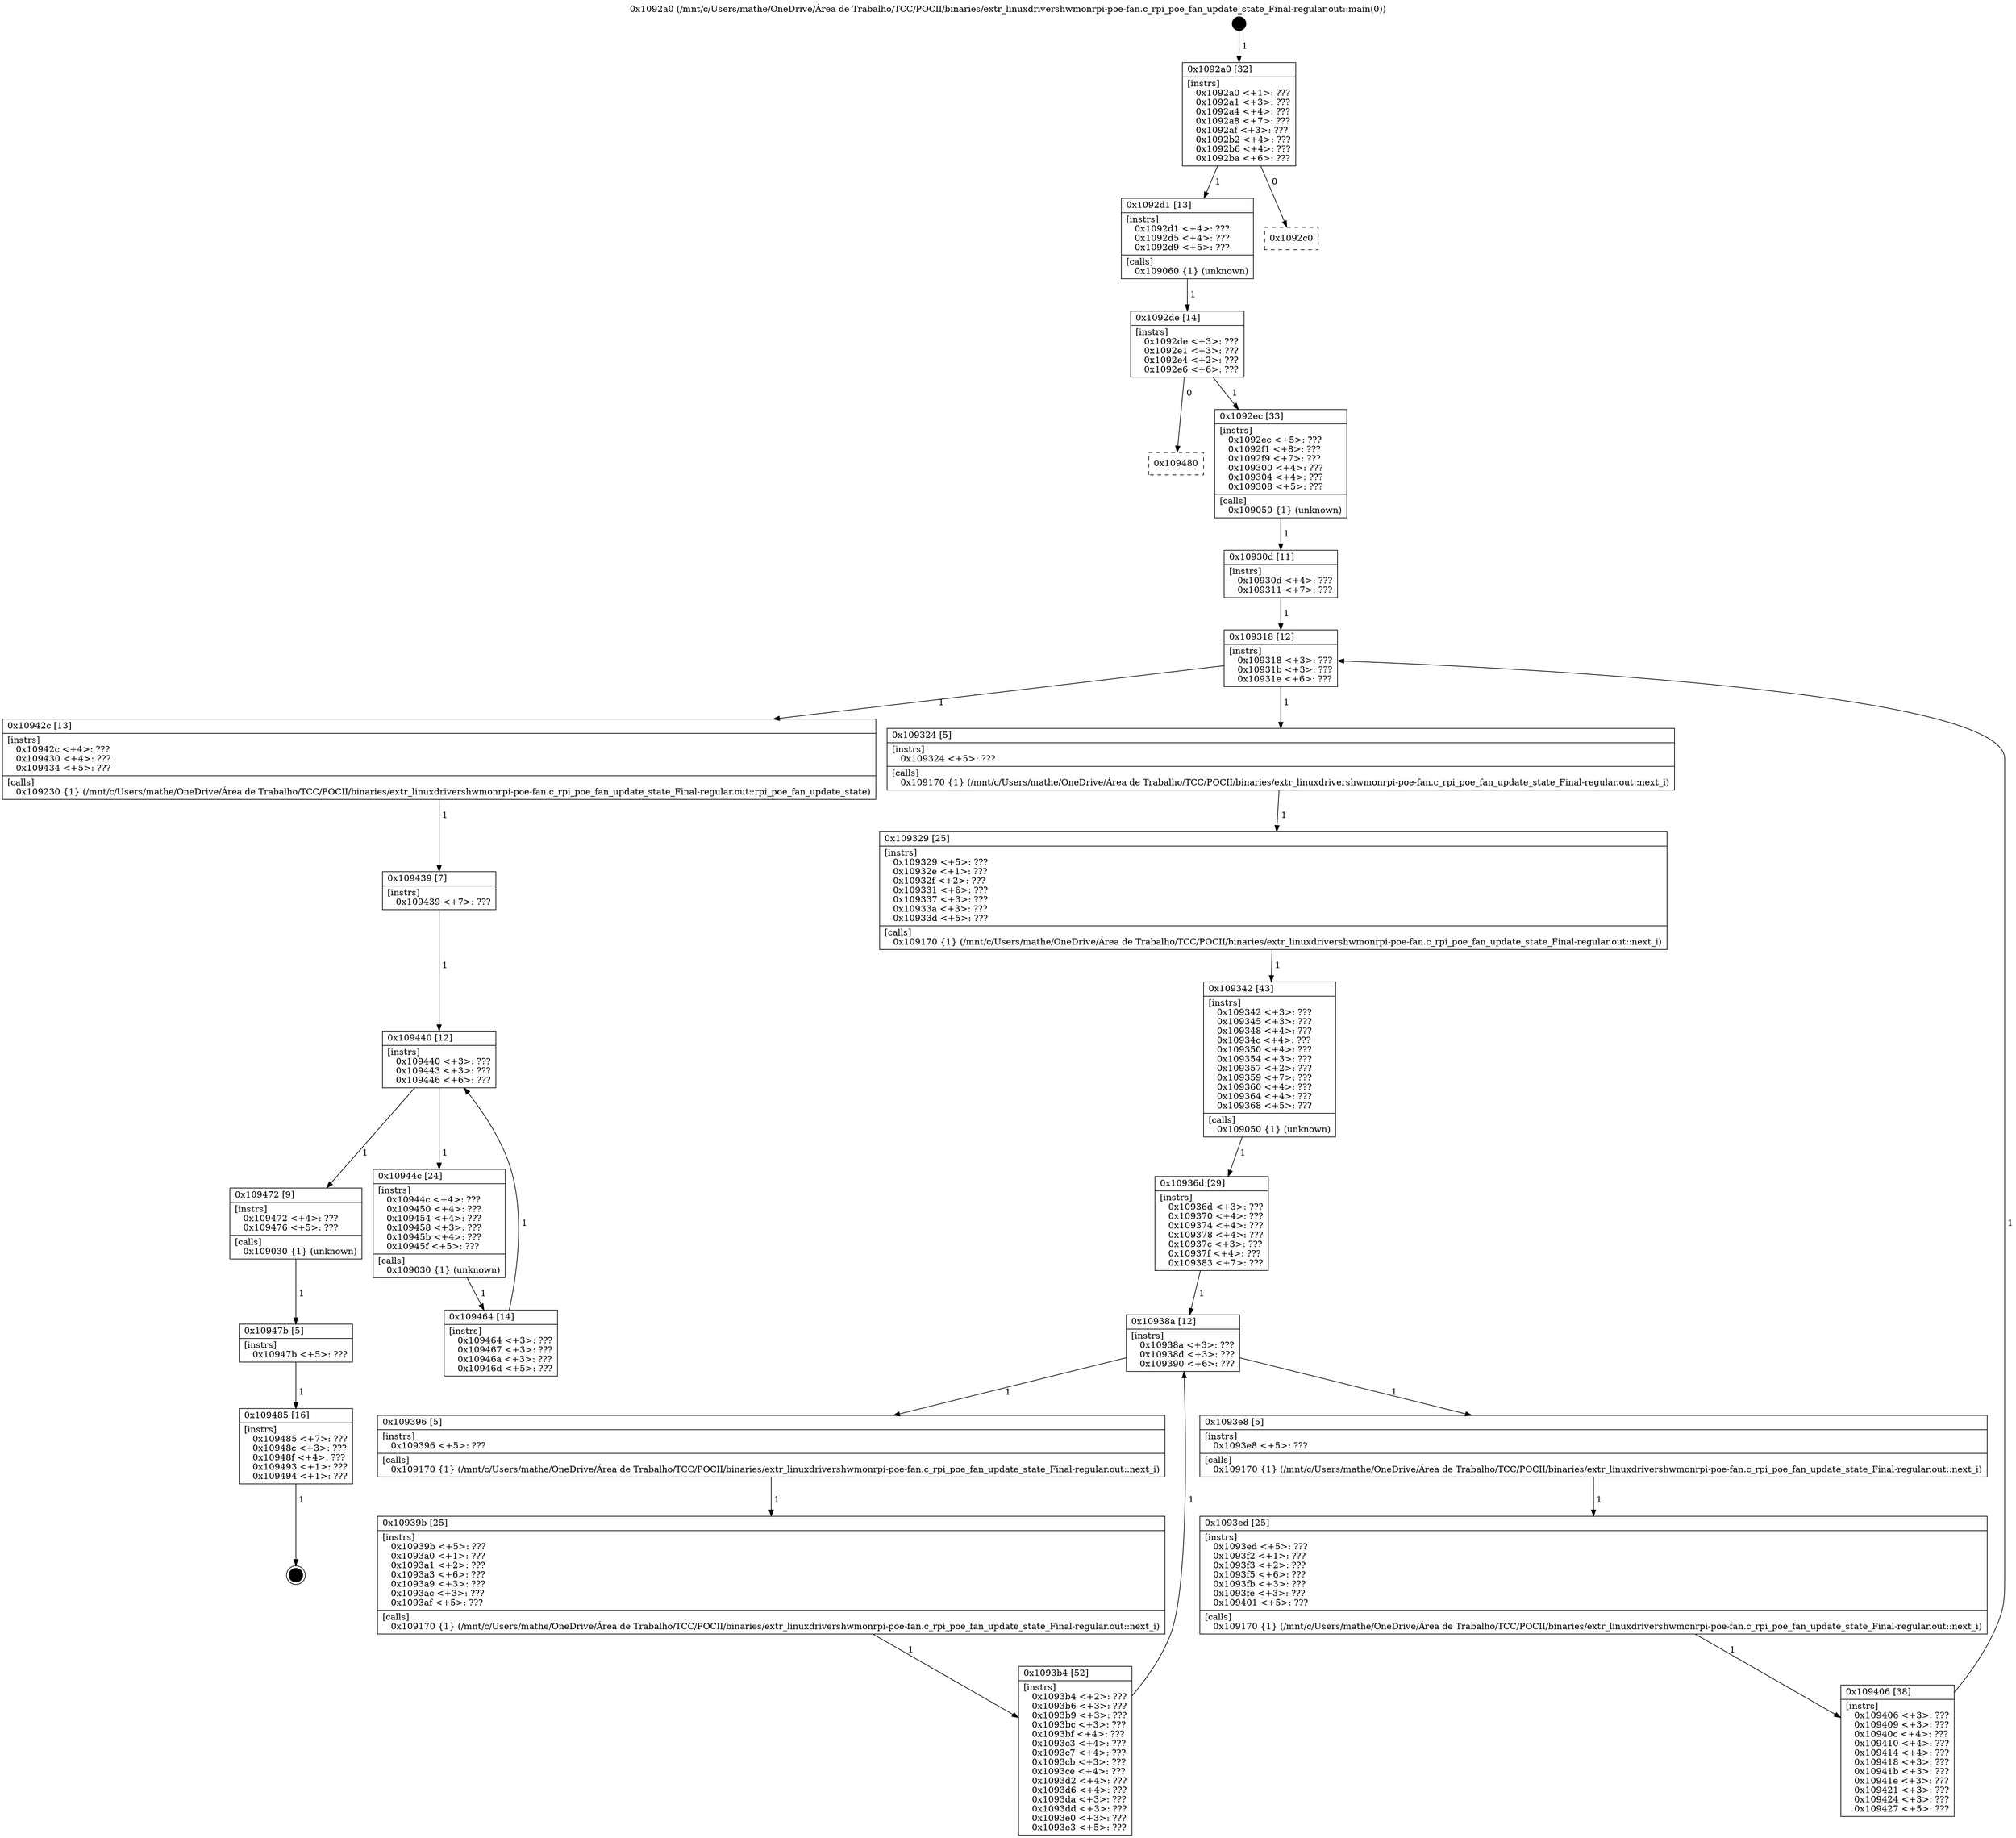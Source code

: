 digraph "0x1092a0" {
  label = "0x1092a0 (/mnt/c/Users/mathe/OneDrive/Área de Trabalho/TCC/POCII/binaries/extr_linuxdrivershwmonrpi-poe-fan.c_rpi_poe_fan_update_state_Final-regular.out::main(0))"
  labelloc = "t"
  node[shape=record]

  Entry [label="",width=0.3,height=0.3,shape=circle,fillcolor=black,style=filled]
  "0x1092a0" [label="{
     0x1092a0 [32]\l
     | [instrs]\l
     &nbsp;&nbsp;0x1092a0 \<+1\>: ???\l
     &nbsp;&nbsp;0x1092a1 \<+3\>: ???\l
     &nbsp;&nbsp;0x1092a4 \<+4\>: ???\l
     &nbsp;&nbsp;0x1092a8 \<+7\>: ???\l
     &nbsp;&nbsp;0x1092af \<+3\>: ???\l
     &nbsp;&nbsp;0x1092b2 \<+4\>: ???\l
     &nbsp;&nbsp;0x1092b6 \<+4\>: ???\l
     &nbsp;&nbsp;0x1092ba \<+6\>: ???\l
  }"]
  "0x1092d1" [label="{
     0x1092d1 [13]\l
     | [instrs]\l
     &nbsp;&nbsp;0x1092d1 \<+4\>: ???\l
     &nbsp;&nbsp;0x1092d5 \<+4\>: ???\l
     &nbsp;&nbsp;0x1092d9 \<+5\>: ???\l
     | [calls]\l
     &nbsp;&nbsp;0x109060 \{1\} (unknown)\l
  }"]
  "0x1092c0" [label="{
     0x1092c0\l
  }", style=dashed]
  "0x1092de" [label="{
     0x1092de [14]\l
     | [instrs]\l
     &nbsp;&nbsp;0x1092de \<+3\>: ???\l
     &nbsp;&nbsp;0x1092e1 \<+3\>: ???\l
     &nbsp;&nbsp;0x1092e4 \<+2\>: ???\l
     &nbsp;&nbsp;0x1092e6 \<+6\>: ???\l
  }"]
  "0x109480" [label="{
     0x109480\l
  }", style=dashed]
  "0x1092ec" [label="{
     0x1092ec [33]\l
     | [instrs]\l
     &nbsp;&nbsp;0x1092ec \<+5\>: ???\l
     &nbsp;&nbsp;0x1092f1 \<+8\>: ???\l
     &nbsp;&nbsp;0x1092f9 \<+7\>: ???\l
     &nbsp;&nbsp;0x109300 \<+4\>: ???\l
     &nbsp;&nbsp;0x109304 \<+4\>: ???\l
     &nbsp;&nbsp;0x109308 \<+5\>: ???\l
     | [calls]\l
     &nbsp;&nbsp;0x109050 \{1\} (unknown)\l
  }"]
  Exit [label="",width=0.3,height=0.3,shape=circle,fillcolor=black,style=filled,peripheries=2]
  "0x109318" [label="{
     0x109318 [12]\l
     | [instrs]\l
     &nbsp;&nbsp;0x109318 \<+3\>: ???\l
     &nbsp;&nbsp;0x10931b \<+3\>: ???\l
     &nbsp;&nbsp;0x10931e \<+6\>: ???\l
  }"]
  "0x10942c" [label="{
     0x10942c [13]\l
     | [instrs]\l
     &nbsp;&nbsp;0x10942c \<+4\>: ???\l
     &nbsp;&nbsp;0x109430 \<+4\>: ???\l
     &nbsp;&nbsp;0x109434 \<+5\>: ???\l
     | [calls]\l
     &nbsp;&nbsp;0x109230 \{1\} (/mnt/c/Users/mathe/OneDrive/Área de Trabalho/TCC/POCII/binaries/extr_linuxdrivershwmonrpi-poe-fan.c_rpi_poe_fan_update_state_Final-regular.out::rpi_poe_fan_update_state)\l
  }"]
  "0x109324" [label="{
     0x109324 [5]\l
     | [instrs]\l
     &nbsp;&nbsp;0x109324 \<+5\>: ???\l
     | [calls]\l
     &nbsp;&nbsp;0x109170 \{1\} (/mnt/c/Users/mathe/OneDrive/Área de Trabalho/TCC/POCII/binaries/extr_linuxdrivershwmonrpi-poe-fan.c_rpi_poe_fan_update_state_Final-regular.out::next_i)\l
  }"]
  "0x109329" [label="{
     0x109329 [25]\l
     | [instrs]\l
     &nbsp;&nbsp;0x109329 \<+5\>: ???\l
     &nbsp;&nbsp;0x10932e \<+1\>: ???\l
     &nbsp;&nbsp;0x10932f \<+2\>: ???\l
     &nbsp;&nbsp;0x109331 \<+6\>: ???\l
     &nbsp;&nbsp;0x109337 \<+3\>: ???\l
     &nbsp;&nbsp;0x10933a \<+3\>: ???\l
     &nbsp;&nbsp;0x10933d \<+5\>: ???\l
     | [calls]\l
     &nbsp;&nbsp;0x109170 \{1\} (/mnt/c/Users/mathe/OneDrive/Área de Trabalho/TCC/POCII/binaries/extr_linuxdrivershwmonrpi-poe-fan.c_rpi_poe_fan_update_state_Final-regular.out::next_i)\l
  }"]
  "0x109342" [label="{
     0x109342 [43]\l
     | [instrs]\l
     &nbsp;&nbsp;0x109342 \<+3\>: ???\l
     &nbsp;&nbsp;0x109345 \<+3\>: ???\l
     &nbsp;&nbsp;0x109348 \<+4\>: ???\l
     &nbsp;&nbsp;0x10934c \<+4\>: ???\l
     &nbsp;&nbsp;0x109350 \<+4\>: ???\l
     &nbsp;&nbsp;0x109354 \<+3\>: ???\l
     &nbsp;&nbsp;0x109357 \<+2\>: ???\l
     &nbsp;&nbsp;0x109359 \<+7\>: ???\l
     &nbsp;&nbsp;0x109360 \<+4\>: ???\l
     &nbsp;&nbsp;0x109364 \<+4\>: ???\l
     &nbsp;&nbsp;0x109368 \<+5\>: ???\l
     | [calls]\l
     &nbsp;&nbsp;0x109050 \{1\} (unknown)\l
  }"]
  "0x10938a" [label="{
     0x10938a [12]\l
     | [instrs]\l
     &nbsp;&nbsp;0x10938a \<+3\>: ???\l
     &nbsp;&nbsp;0x10938d \<+3\>: ???\l
     &nbsp;&nbsp;0x109390 \<+6\>: ???\l
  }"]
  "0x1093e8" [label="{
     0x1093e8 [5]\l
     | [instrs]\l
     &nbsp;&nbsp;0x1093e8 \<+5\>: ???\l
     | [calls]\l
     &nbsp;&nbsp;0x109170 \{1\} (/mnt/c/Users/mathe/OneDrive/Área de Trabalho/TCC/POCII/binaries/extr_linuxdrivershwmonrpi-poe-fan.c_rpi_poe_fan_update_state_Final-regular.out::next_i)\l
  }"]
  "0x109396" [label="{
     0x109396 [5]\l
     | [instrs]\l
     &nbsp;&nbsp;0x109396 \<+5\>: ???\l
     | [calls]\l
     &nbsp;&nbsp;0x109170 \{1\} (/mnt/c/Users/mathe/OneDrive/Área de Trabalho/TCC/POCII/binaries/extr_linuxdrivershwmonrpi-poe-fan.c_rpi_poe_fan_update_state_Final-regular.out::next_i)\l
  }"]
  "0x10939b" [label="{
     0x10939b [25]\l
     | [instrs]\l
     &nbsp;&nbsp;0x10939b \<+5\>: ???\l
     &nbsp;&nbsp;0x1093a0 \<+1\>: ???\l
     &nbsp;&nbsp;0x1093a1 \<+2\>: ???\l
     &nbsp;&nbsp;0x1093a3 \<+6\>: ???\l
     &nbsp;&nbsp;0x1093a9 \<+3\>: ???\l
     &nbsp;&nbsp;0x1093ac \<+3\>: ???\l
     &nbsp;&nbsp;0x1093af \<+5\>: ???\l
     | [calls]\l
     &nbsp;&nbsp;0x109170 \{1\} (/mnt/c/Users/mathe/OneDrive/Área de Trabalho/TCC/POCII/binaries/extr_linuxdrivershwmonrpi-poe-fan.c_rpi_poe_fan_update_state_Final-regular.out::next_i)\l
  }"]
  "0x1093b4" [label="{
     0x1093b4 [52]\l
     | [instrs]\l
     &nbsp;&nbsp;0x1093b4 \<+2\>: ???\l
     &nbsp;&nbsp;0x1093b6 \<+3\>: ???\l
     &nbsp;&nbsp;0x1093b9 \<+3\>: ???\l
     &nbsp;&nbsp;0x1093bc \<+3\>: ???\l
     &nbsp;&nbsp;0x1093bf \<+4\>: ???\l
     &nbsp;&nbsp;0x1093c3 \<+4\>: ???\l
     &nbsp;&nbsp;0x1093c7 \<+4\>: ???\l
     &nbsp;&nbsp;0x1093cb \<+3\>: ???\l
     &nbsp;&nbsp;0x1093ce \<+4\>: ???\l
     &nbsp;&nbsp;0x1093d2 \<+4\>: ???\l
     &nbsp;&nbsp;0x1093d6 \<+4\>: ???\l
     &nbsp;&nbsp;0x1093da \<+3\>: ???\l
     &nbsp;&nbsp;0x1093dd \<+3\>: ???\l
     &nbsp;&nbsp;0x1093e0 \<+3\>: ???\l
     &nbsp;&nbsp;0x1093e3 \<+5\>: ???\l
  }"]
  "0x10936d" [label="{
     0x10936d [29]\l
     | [instrs]\l
     &nbsp;&nbsp;0x10936d \<+3\>: ???\l
     &nbsp;&nbsp;0x109370 \<+4\>: ???\l
     &nbsp;&nbsp;0x109374 \<+4\>: ???\l
     &nbsp;&nbsp;0x109378 \<+4\>: ???\l
     &nbsp;&nbsp;0x10937c \<+3\>: ???\l
     &nbsp;&nbsp;0x10937f \<+4\>: ???\l
     &nbsp;&nbsp;0x109383 \<+7\>: ???\l
  }"]
  "0x1093ed" [label="{
     0x1093ed [25]\l
     | [instrs]\l
     &nbsp;&nbsp;0x1093ed \<+5\>: ???\l
     &nbsp;&nbsp;0x1093f2 \<+1\>: ???\l
     &nbsp;&nbsp;0x1093f3 \<+2\>: ???\l
     &nbsp;&nbsp;0x1093f5 \<+6\>: ???\l
     &nbsp;&nbsp;0x1093fb \<+3\>: ???\l
     &nbsp;&nbsp;0x1093fe \<+3\>: ???\l
     &nbsp;&nbsp;0x109401 \<+5\>: ???\l
     | [calls]\l
     &nbsp;&nbsp;0x109170 \{1\} (/mnt/c/Users/mathe/OneDrive/Área de Trabalho/TCC/POCII/binaries/extr_linuxdrivershwmonrpi-poe-fan.c_rpi_poe_fan_update_state_Final-regular.out::next_i)\l
  }"]
  "0x109406" [label="{
     0x109406 [38]\l
     | [instrs]\l
     &nbsp;&nbsp;0x109406 \<+3\>: ???\l
     &nbsp;&nbsp;0x109409 \<+3\>: ???\l
     &nbsp;&nbsp;0x10940c \<+4\>: ???\l
     &nbsp;&nbsp;0x109410 \<+4\>: ???\l
     &nbsp;&nbsp;0x109414 \<+4\>: ???\l
     &nbsp;&nbsp;0x109418 \<+3\>: ???\l
     &nbsp;&nbsp;0x10941b \<+3\>: ???\l
     &nbsp;&nbsp;0x10941e \<+3\>: ???\l
     &nbsp;&nbsp;0x109421 \<+3\>: ???\l
     &nbsp;&nbsp;0x109424 \<+3\>: ???\l
     &nbsp;&nbsp;0x109427 \<+5\>: ???\l
  }"]
  "0x10930d" [label="{
     0x10930d [11]\l
     | [instrs]\l
     &nbsp;&nbsp;0x10930d \<+4\>: ???\l
     &nbsp;&nbsp;0x109311 \<+7\>: ???\l
  }"]
  "0x109440" [label="{
     0x109440 [12]\l
     | [instrs]\l
     &nbsp;&nbsp;0x109440 \<+3\>: ???\l
     &nbsp;&nbsp;0x109443 \<+3\>: ???\l
     &nbsp;&nbsp;0x109446 \<+6\>: ???\l
  }"]
  "0x109472" [label="{
     0x109472 [9]\l
     | [instrs]\l
     &nbsp;&nbsp;0x109472 \<+4\>: ???\l
     &nbsp;&nbsp;0x109476 \<+5\>: ???\l
     | [calls]\l
     &nbsp;&nbsp;0x109030 \{1\} (unknown)\l
  }"]
  "0x10944c" [label="{
     0x10944c [24]\l
     | [instrs]\l
     &nbsp;&nbsp;0x10944c \<+4\>: ???\l
     &nbsp;&nbsp;0x109450 \<+4\>: ???\l
     &nbsp;&nbsp;0x109454 \<+4\>: ???\l
     &nbsp;&nbsp;0x109458 \<+3\>: ???\l
     &nbsp;&nbsp;0x10945b \<+4\>: ???\l
     &nbsp;&nbsp;0x10945f \<+5\>: ???\l
     | [calls]\l
     &nbsp;&nbsp;0x109030 \{1\} (unknown)\l
  }"]
  "0x109464" [label="{
     0x109464 [14]\l
     | [instrs]\l
     &nbsp;&nbsp;0x109464 \<+3\>: ???\l
     &nbsp;&nbsp;0x109467 \<+3\>: ???\l
     &nbsp;&nbsp;0x10946a \<+3\>: ???\l
     &nbsp;&nbsp;0x10946d \<+5\>: ???\l
  }"]
  "0x109439" [label="{
     0x109439 [7]\l
     | [instrs]\l
     &nbsp;&nbsp;0x109439 \<+7\>: ???\l
  }"]
  "0x10947b" [label="{
     0x10947b [5]\l
     | [instrs]\l
     &nbsp;&nbsp;0x10947b \<+5\>: ???\l
  }"]
  "0x109485" [label="{
     0x109485 [16]\l
     | [instrs]\l
     &nbsp;&nbsp;0x109485 \<+7\>: ???\l
     &nbsp;&nbsp;0x10948c \<+3\>: ???\l
     &nbsp;&nbsp;0x10948f \<+4\>: ???\l
     &nbsp;&nbsp;0x109493 \<+1\>: ???\l
     &nbsp;&nbsp;0x109494 \<+1\>: ???\l
  }"]
  Entry -> "0x1092a0" [label=" 1"]
  "0x1092a0" -> "0x1092d1" [label=" 1"]
  "0x1092a0" -> "0x1092c0" [label=" 0"]
  "0x1092d1" -> "0x1092de" [label=" 1"]
  "0x1092de" -> "0x109480" [label=" 0"]
  "0x1092de" -> "0x1092ec" [label=" 1"]
  "0x109485" -> Exit [label=" 1"]
  "0x1092ec" -> "0x10930d" [label=" 1"]
  "0x109318" -> "0x10942c" [label=" 1"]
  "0x109318" -> "0x109324" [label=" 1"]
  "0x109324" -> "0x109329" [label=" 1"]
  "0x109329" -> "0x109342" [label=" 1"]
  "0x109342" -> "0x10936d" [label=" 1"]
  "0x10938a" -> "0x1093e8" [label=" 1"]
  "0x10938a" -> "0x109396" [label=" 1"]
  "0x109396" -> "0x10939b" [label=" 1"]
  "0x10939b" -> "0x1093b4" [label=" 1"]
  "0x10936d" -> "0x10938a" [label=" 1"]
  "0x1093b4" -> "0x10938a" [label=" 1"]
  "0x1093e8" -> "0x1093ed" [label=" 1"]
  "0x1093ed" -> "0x109406" [label=" 1"]
  "0x10930d" -> "0x109318" [label=" 1"]
  "0x109406" -> "0x109318" [label=" 1"]
  "0x10942c" -> "0x109439" [label=" 1"]
  "0x109440" -> "0x109472" [label=" 1"]
  "0x109440" -> "0x10944c" [label=" 1"]
  "0x10944c" -> "0x109464" [label=" 1"]
  "0x109439" -> "0x109440" [label=" 1"]
  "0x109464" -> "0x109440" [label=" 1"]
  "0x109472" -> "0x10947b" [label=" 1"]
  "0x10947b" -> "0x109485" [label=" 1"]
}
